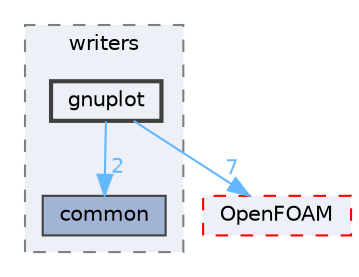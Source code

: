 digraph "src/meshTools/coordSet/writers/gnuplot"
{
 // LATEX_PDF_SIZE
  bgcolor="transparent";
  edge [fontname=Helvetica,fontsize=10,labelfontname=Helvetica,labelfontsize=10];
  node [fontname=Helvetica,fontsize=10,shape=box,height=0.2,width=0.4];
  compound=true
  subgraph clusterdir_4f73cdbff3f5f1736580746c135dd6b5 {
    graph [ bgcolor="#edf0f7", pencolor="grey50", label="writers", fontname=Helvetica,fontsize=10 style="filled,dashed", URL="dir_4f73cdbff3f5f1736580746c135dd6b5.html",tooltip=""]
  dir_ad51249f82a9526efd1c489165ecb600 [label="common", fillcolor="#a2b4d6", color="grey25", style="filled", URL="dir_ad51249f82a9526efd1c489165ecb600.html",tooltip=""];
  dir_f62af3f6ae1d965ebf2ea8e0a3da9161 [label="gnuplot", fillcolor="#edf0f7", color="grey25", style="filled,bold", URL="dir_f62af3f6ae1d965ebf2ea8e0a3da9161.html",tooltip=""];
  }
  dir_c5473ff19b20e6ec4dfe5c310b3778a8 [label="OpenFOAM", fillcolor="#edf0f7", color="red", style="filled,dashed", URL="dir_c5473ff19b20e6ec4dfe5c310b3778a8.html",tooltip=""];
  dir_f62af3f6ae1d965ebf2ea8e0a3da9161->dir_ad51249f82a9526efd1c489165ecb600 [headlabel="2", labeldistance=1.5 headhref="dir_001659_000556.html" href="dir_001659_000556.html" color="steelblue1" fontcolor="steelblue1"];
  dir_f62af3f6ae1d965ebf2ea8e0a3da9161->dir_c5473ff19b20e6ec4dfe5c310b3778a8 [headlabel="7", labeldistance=1.5 headhref="dir_001659_002695.html" href="dir_001659_002695.html" color="steelblue1" fontcolor="steelblue1"];
}
